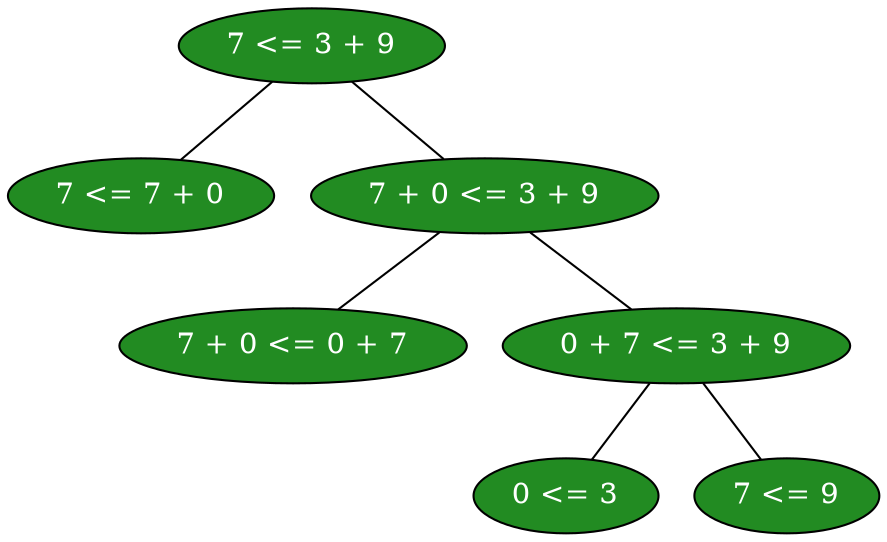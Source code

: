 graph g{
	1[label="7 <= 3 + 9",fillcolor=forestgreen,style=filled,fontcolor=white];
	2[label="7 <= 7 + 0",fillcolor=forestgreen,style=filled,fontcolor=white];
	3[label="7 + 0 <= 3 + 9",fillcolor=forestgreen,style=filled,fontcolor=white];
	4[label="7 + 0 <= 0 + 7",fillcolor=forestgreen,style=filled,fontcolor=white];
	5[label="0 + 7 <= 3 + 9",fillcolor=forestgreen,style=filled,fontcolor=white];
	6[label="0 <= 3",fillcolor=forestgreen,style=filled,fontcolor=white];
	7[label="7 <= 9",fillcolor=forestgreen,style=filled,fontcolor=white];
	1 -- {2 3};
	3 -- {4 5};
	5 -- {6 7};
}

